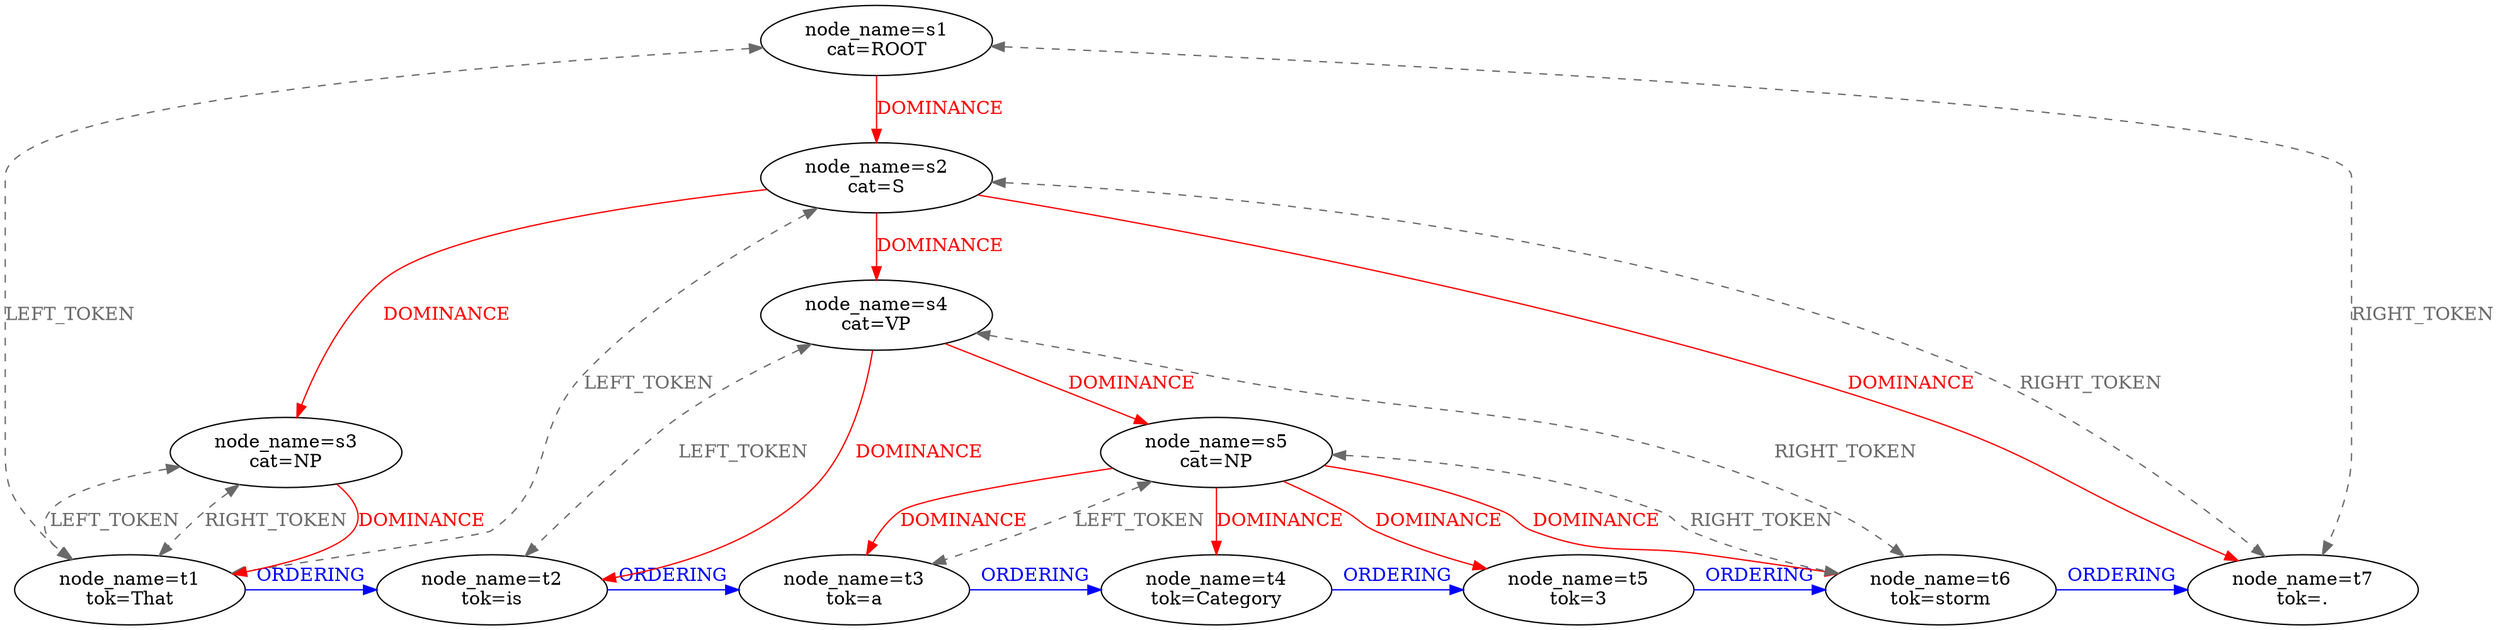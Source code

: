 digraph Syntax {
  margin=0;
  
	{rank=same;
	  t1[label="node_name=t1\ntok=That"];
	  t2[label="node_name=t2\ntok=is"];
	  t3[label="node_name=t3\ntok=a"];
	  t4[label="node_name=t4\ntok=Category"];
	  t5[label="node_name=t5\ntok=3"];
	  t6[label="node_name=t6\ntok=storm"];
	  t7[label="node_name=t7\ntok=."];
	}

 
  {
    // also add the ordering
    edge [color="blue", fontcolor="blue", style="solid", label="ORDERING"];


    t1 -> t2;
    t2 -> t3;
    t3 -> t4;
    t4 -> t5;
    t5 -> t6;
    t6 -> t7;  
  }
 
  {
    s1[label="node_name=s1\ncat=ROOT"];
    s2[label="node_name=s2\ncat=S"];
    s3[label="node_name=s3\ncat=NP"];
    s4[label="node_name=s4\ncat=VP"];
    s5[label="node_name=s5\ncat=NP"];
  }

  {
    edge[color=red, fontcolor=red, label="DOMINANCE"];
    s1 -> s2;

    s2 -> s3;
    s2 -> s4;
    s2 -> t7;    
        
    s3 -> t1;
    
    s4 -> t2;
    s4 -> s5;

    s5 -> t3;
    s5 -> t4;
    s5 -> t5;
    s5 -> t6;
  }

  {
    edge[dir=both,style=dashed,color=dimgray,fontcolor=dimgray,label="LEFT_TOKEN"];
    s1 -> t1;
    s2 -> t1;
    s3 -> t1;
    s4 -> t2;
    s5 -> t3;
  }

  {
    edge[dir=both,style=dashed,color=dimgray,fontcolor=dimgray,label="RIGHT_TOKEN"];
    s1 -> t7;
    s2 -> t7;
    s3 -> t1;
    s4 -> t6;
    s5 -> t6;
    
  }	

}
